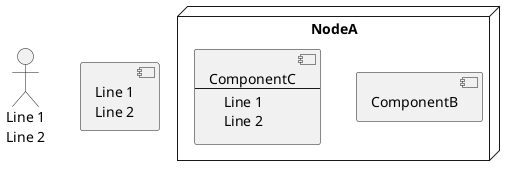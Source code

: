 @startuml

actor ActorA [
    Line 1
    Line 2
]
component ComponentA [
    Line 1
    Line 2
]
node NodeA {
    component ComponentB
    component ComponentC [
    ComponentC
    ----
        Line 1
        Line 2
    ]
}
@enduml